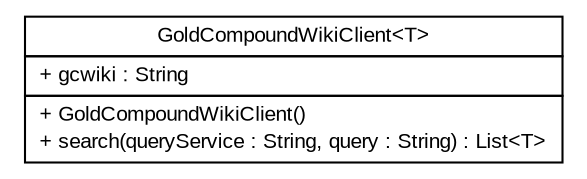 #!/usr/local/bin/dot
#
# Class diagram 
# Generated by UmlGraph version 4.6 (http://www.spinellis.gr/sw/umlgraph)
#

digraph G {
	edge [fontname="arial",fontsize=10,labelfontname="arial",labelfontsize=10];
	node [fontname="arial",fontsize=10,shape=plaintext];
	// net.toxbank.isa.creator.plugin.gcwiki.GoldCompoundWikiClient<T>
	c9 [label=<<table border="0" cellborder="1" cellspacing="0" cellpadding="2" port="p" href="./GoldCompoundWikiClient.html">
		<tr><td><table border="0" cellspacing="0" cellpadding="1">
			<tr><td> GoldCompoundWikiClient&lt;T&gt; </td></tr>
		</table></td></tr>
		<tr><td><table border="0" cellspacing="0" cellpadding="1">
			<tr><td align="left"> + gcwiki : String </td></tr>
		</table></td></tr>
		<tr><td><table border="0" cellspacing="0" cellpadding="1">
			<tr><td align="left"> + GoldCompoundWikiClient() </td></tr>
			<tr><td align="left"> + search(queryService : String, query : String) : List&lt;T&gt; </td></tr>
		</table></td></tr>
		</table>>, fontname="arial", fontcolor="black", fontsize=10.0];
}


